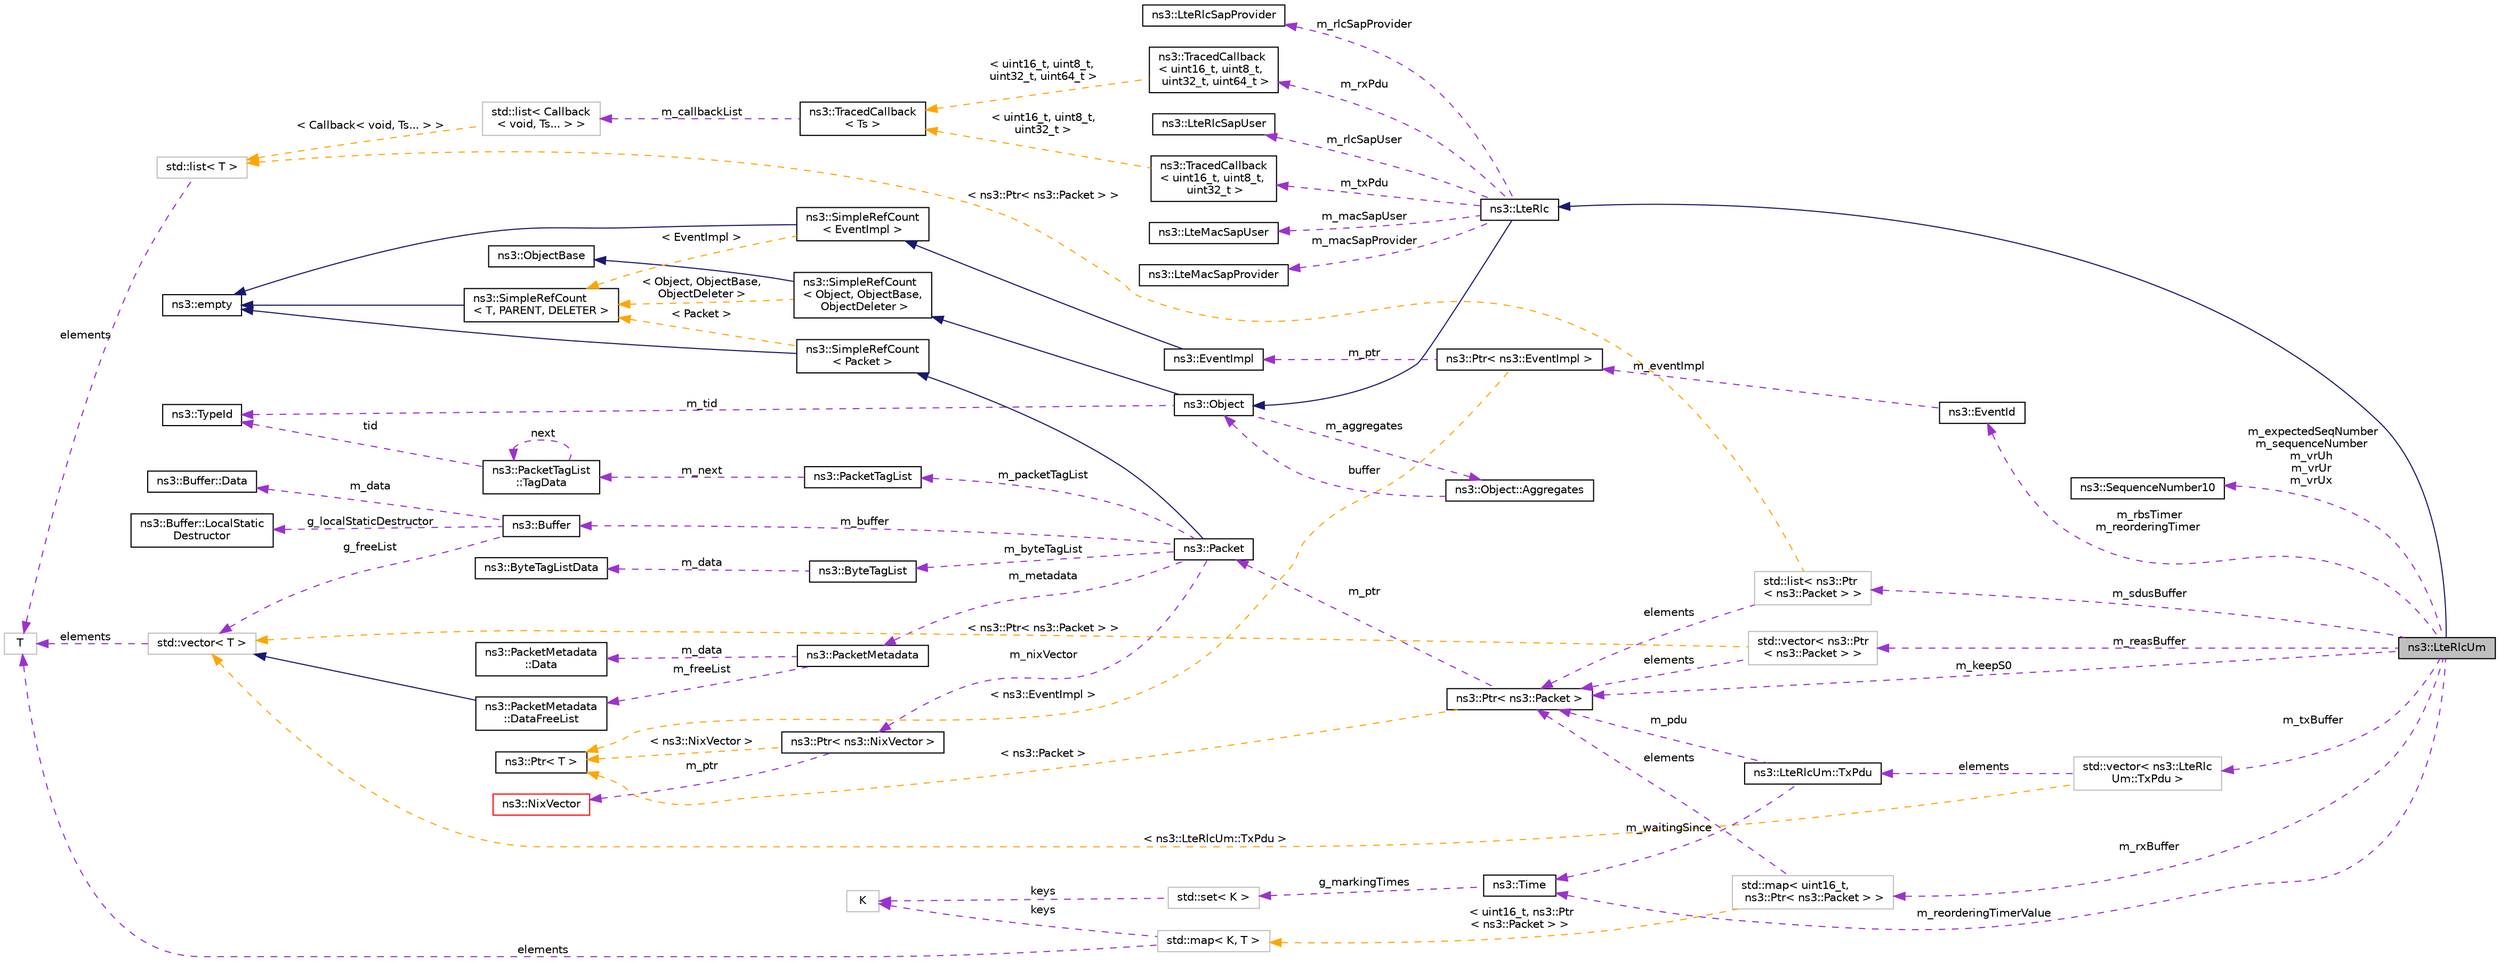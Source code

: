 digraph "ns3::LteRlcUm"
{
 // LATEX_PDF_SIZE
  edge [fontname="Helvetica",fontsize="10",labelfontname="Helvetica",labelfontsize="10"];
  node [fontname="Helvetica",fontsize="10",shape=record];
  rankdir="LR";
  Node1 [label="ns3::LteRlcUm",height=0.2,width=0.4,color="black", fillcolor="grey75", style="filled", fontcolor="black",tooltip="LTE RLC Unacknowledged Mode (UM), see 3GPP TS 36.322."];
  Node2 -> Node1 [dir="back",color="midnightblue",fontsize="10",style="solid",fontname="Helvetica"];
  Node2 [label="ns3::LteRlc",height=0.2,width=0.4,color="black", fillcolor="white", style="filled",URL="$classns3_1_1_lte_rlc.html",tooltip="This abstract base class defines the API to interact with the Radio Link Control (LTE_RLC) in LTE,..."];
  Node3 -> Node2 [dir="back",color="midnightblue",fontsize="10",style="solid",fontname="Helvetica"];
  Node3 [label="ns3::Object",height=0.2,width=0.4,color="black", fillcolor="white", style="filled",URL="$classns3_1_1_object.html",tooltip="A base class which provides memory management and object aggregation."];
  Node4 -> Node3 [dir="back",color="midnightblue",fontsize="10",style="solid",fontname="Helvetica"];
  Node4 [label="ns3::SimpleRefCount\l\< Object, ObjectBase,\l ObjectDeleter \>",height=0.2,width=0.4,color="black", fillcolor="white", style="filled",URL="$classns3_1_1_simple_ref_count.html",tooltip=" "];
  Node5 -> Node4 [dir="back",color="midnightblue",fontsize="10",style="solid",fontname="Helvetica"];
  Node5 [label="ns3::ObjectBase",height=0.2,width=0.4,color="black", fillcolor="white", style="filled",URL="$classns3_1_1_object_base.html",tooltip="Anchor the ns-3 type and attribute system."];
  Node6 -> Node4 [dir="back",color="orange",fontsize="10",style="dashed",label=" \< Object, ObjectBase,\l ObjectDeleter \>" ,fontname="Helvetica"];
  Node6 [label="ns3::SimpleRefCount\l\< T, PARENT, DELETER \>",height=0.2,width=0.4,color="black", fillcolor="white", style="filled",URL="$classns3_1_1_simple_ref_count.html",tooltip="A template-based reference counting class."];
  Node7 -> Node6 [dir="back",color="midnightblue",fontsize="10",style="solid",fontname="Helvetica"];
  Node7 [label="ns3::empty",height=0.2,width=0.4,color="black", fillcolor="white", style="filled",URL="$classns3_1_1empty.html",tooltip="make Callback use a separate empty type"];
  Node8 -> Node3 [dir="back",color="darkorchid3",fontsize="10",style="dashed",label=" m_tid" ,fontname="Helvetica"];
  Node8 [label="ns3::TypeId",height=0.2,width=0.4,color="black", fillcolor="white", style="filled",URL="$classns3_1_1_type_id.html",tooltip="a unique identifier for an interface."];
  Node9 -> Node3 [dir="back",color="darkorchid3",fontsize="10",style="dashed",label=" m_aggregates" ,fontname="Helvetica"];
  Node9 [label="ns3::Object::Aggregates",height=0.2,width=0.4,color="black", fillcolor="white", style="filled",URL="$structns3_1_1_object_1_1_aggregates.html",tooltip="The list of Objects aggregated to this one."];
  Node3 -> Node9 [dir="back",color="darkorchid3",fontsize="10",style="dashed",label=" buffer" ,fontname="Helvetica"];
  Node10 -> Node2 [dir="back",color="darkorchid3",fontsize="10",style="dashed",label=" m_rlcSapProvider" ,fontname="Helvetica"];
  Node10 [label="ns3::LteRlcSapProvider",height=0.2,width=0.4,color="black", fillcolor="white", style="filled",URL="$classns3_1_1_lte_rlc_sap_provider.html",tooltip="Service Access Point (SAP) offered by the UM-RLC and AM-RLC entities to the PDCP entity See 3GPP 36...."];
  Node11 -> Node2 [dir="back",color="darkorchid3",fontsize="10",style="dashed",label=" m_rxPdu" ,fontname="Helvetica"];
  Node11 [label="ns3::TracedCallback\l\< uint16_t, uint8_t,\l uint32_t, uint64_t \>",height=0.2,width=0.4,color="black", fillcolor="white", style="filled",URL="$classns3_1_1_traced_callback.html",tooltip=" "];
  Node12 -> Node11 [dir="back",color="orange",fontsize="10",style="dashed",label=" \< uint16_t, uint8_t,\l uint32_t, uint64_t \>" ,fontname="Helvetica"];
  Node12 [label="ns3::TracedCallback\l\< Ts \>",height=0.2,width=0.4,color="black", fillcolor="white", style="filled",URL="$classns3_1_1_traced_callback.html",tooltip="Forward calls to a chain of Callback."];
  Node13 -> Node12 [dir="back",color="darkorchid3",fontsize="10",style="dashed",label=" m_callbackList" ,fontname="Helvetica"];
  Node13 [label="std::list\< Callback\l\< void, Ts... \> \>",height=0.2,width=0.4,color="grey75", fillcolor="white", style="filled",tooltip=" "];
  Node21 -> Node13 [dir="back",color="orange",fontsize="10",style="dashed",label=" \< Callback\< void, Ts... \> \>" ,fontname="Helvetica"];
  Node21 [label="std::list\< T \>",height=0.2,width=0.4,color="grey75", fillcolor="white", style="filled",tooltip=" "];
  Node22 -> Node21 [dir="back",color="darkorchid3",fontsize="10",style="dashed",label=" elements" ,fontname="Helvetica"];
  Node22 [label="T",height=0.2,width=0.4,color="grey75", fillcolor="white", style="filled",tooltip=" "];
  Node23 -> Node2 [dir="back",color="darkorchid3",fontsize="10",style="dashed",label=" m_rlcSapUser" ,fontname="Helvetica"];
  Node23 [label="ns3::LteRlcSapUser",height=0.2,width=0.4,color="black", fillcolor="white", style="filled",URL="$classns3_1_1_lte_rlc_sap_user.html",tooltip="Service Access Point (SAP) offered by the UM-RLC and AM-RLC entities to the PDCP entity See 3GPP 36...."];
  Node24 -> Node2 [dir="back",color="darkorchid3",fontsize="10",style="dashed",label=" m_macSapUser" ,fontname="Helvetica"];
  Node24 [label="ns3::LteMacSapUser",height=0.2,width=0.4,color="black", fillcolor="white", style="filled",URL="$classns3_1_1_lte_mac_sap_user.html",tooltip="Service Access Point (SAP) offered by the MAC to the RLC See Femto Forum MAC Scheduler Interface Spec..."];
  Node25 -> Node2 [dir="back",color="darkorchid3",fontsize="10",style="dashed",label=" m_txPdu" ,fontname="Helvetica"];
  Node25 [label="ns3::TracedCallback\l\< uint16_t, uint8_t,\l uint32_t \>",height=0.2,width=0.4,color="black", fillcolor="white", style="filled",URL="$classns3_1_1_traced_callback.html",tooltip=" "];
  Node12 -> Node25 [dir="back",color="orange",fontsize="10",style="dashed",label=" \< uint16_t, uint8_t,\l uint32_t \>" ,fontname="Helvetica"];
  Node26 -> Node2 [dir="back",color="darkorchid3",fontsize="10",style="dashed",label=" m_macSapProvider" ,fontname="Helvetica"];
  Node26 [label="ns3::LteMacSapProvider",height=0.2,width=0.4,color="black", fillcolor="white", style="filled",URL="$classns3_1_1_lte_mac_sap_provider.html",tooltip="Service Access Point (SAP) offered by the MAC to the RLC See Femto Forum MAC Scheduler Interface Spec..."];
  Node27 -> Node1 [dir="back",color="darkorchid3",fontsize="10",style="dashed",label=" m_expectedSeqNumber\nm_sequenceNumber\nm_vrUh\nm_vrUr\nm_vrUx" ,fontname="Helvetica"];
  Node27 [label="ns3::SequenceNumber10",height=0.2,width=0.4,color="black", fillcolor="white", style="filled",URL="$classns3_1_1_sequence_number10.html",tooltip="SequenceNumber10 class."];
  Node28 -> Node1 [dir="back",color="darkorchid3",fontsize="10",style="dashed",label=" m_sdusBuffer" ,fontname="Helvetica"];
  Node28 [label="std::list\< ns3::Ptr\l\< ns3::Packet \> \>",height=0.2,width=0.4,color="grey75", fillcolor="white", style="filled",tooltip=" "];
  Node29 -> Node28 [dir="back",color="darkorchid3",fontsize="10",style="dashed",label=" elements" ,fontname="Helvetica"];
  Node29 [label="ns3::Ptr\< ns3::Packet \>",height=0.2,width=0.4,color="black", fillcolor="white", style="filled",URL="$classns3_1_1_ptr.html",tooltip=" "];
  Node30 -> Node29 [dir="back",color="darkorchid3",fontsize="10",style="dashed",label=" m_ptr" ,fontname="Helvetica"];
  Node30 [label="ns3::Packet",height=0.2,width=0.4,color="black", fillcolor="white", style="filled",URL="$classns3_1_1_packet.html",tooltip="network packets"];
  Node31 -> Node30 [dir="back",color="midnightblue",fontsize="10",style="solid",fontname="Helvetica"];
  Node31 [label="ns3::SimpleRefCount\l\< Packet \>",height=0.2,width=0.4,color="black", fillcolor="white", style="filled",URL="$classns3_1_1_simple_ref_count.html",tooltip=" "];
  Node7 -> Node31 [dir="back",color="midnightblue",fontsize="10",style="solid",fontname="Helvetica"];
  Node6 -> Node31 [dir="back",color="orange",fontsize="10",style="dashed",label=" \< Packet \>" ,fontname="Helvetica"];
  Node32 -> Node30 [dir="back",color="darkorchid3",fontsize="10",style="dashed",label=" m_nixVector" ,fontname="Helvetica"];
  Node32 [label="ns3::Ptr\< ns3::NixVector \>",height=0.2,width=0.4,color="black", fillcolor="white", style="filled",URL="$classns3_1_1_ptr.html",tooltip=" "];
  Node33 -> Node32 [dir="back",color="darkorchid3",fontsize="10",style="dashed",label=" m_ptr" ,fontname="Helvetica"];
  Node33 [label="ns3::NixVector",height=0.2,width=0.4,color="red", fillcolor="white", style="filled",URL="$classns3_1_1_nix_vector.html",tooltip="Neighbor-index data structure for nix-vector routing."];
  Node19 -> Node32 [dir="back",color="orange",fontsize="10",style="dashed",label=" \< ns3::NixVector \>" ,fontname="Helvetica"];
  Node19 [label="ns3::Ptr\< T \>",height=0.2,width=0.4,color="black", fillcolor="white", style="filled",URL="$classns3_1_1_ptr.html",tooltip="Smart pointer class similar to boost::intrusive_ptr."];
  Node37 -> Node30 [dir="back",color="darkorchid3",fontsize="10",style="dashed",label=" m_metadata" ,fontname="Helvetica"];
  Node37 [label="ns3::PacketMetadata",height=0.2,width=0.4,color="black", fillcolor="white", style="filled",URL="$classns3_1_1_packet_metadata.html",tooltip="Handle packet metadata about packet headers and trailers."];
  Node38 -> Node37 [dir="back",color="darkorchid3",fontsize="10",style="dashed",label=" m_data" ,fontname="Helvetica"];
  Node38 [label="ns3::PacketMetadata\l::Data",height=0.2,width=0.4,color="black", fillcolor="white", style="filled",URL="$structns3_1_1_packet_metadata_1_1_data.html",tooltip="Data structure."];
  Node39 -> Node37 [dir="back",color="darkorchid3",fontsize="10",style="dashed",label=" m_freeList" ,fontname="Helvetica"];
  Node39 [label="ns3::PacketMetadata\l::DataFreeList",height=0.2,width=0.4,color="black", fillcolor="white", style="filled",URL="$classns3_1_1_packet_metadata_1_1_data_free_list.html",tooltip="Class to hold all the metadata."];
  Node36 -> Node39 [dir="back",color="midnightblue",fontsize="10",style="solid",fontname="Helvetica"];
  Node36 [label="std::vector\< T \>",height=0.2,width=0.4,color="grey75", fillcolor="white", style="filled",tooltip=" "];
  Node22 -> Node36 [dir="back",color="darkorchid3",fontsize="10",style="dashed",label=" elements" ,fontname="Helvetica"];
  Node40 -> Node30 [dir="back",color="darkorchid3",fontsize="10",style="dashed",label=" m_byteTagList" ,fontname="Helvetica"];
  Node40 [label="ns3::ByteTagList",height=0.2,width=0.4,color="black", fillcolor="white", style="filled",URL="$classns3_1_1_byte_tag_list.html",tooltip="keep track of the byte tags stored in a packet."];
  Node41 -> Node40 [dir="back",color="darkorchid3",fontsize="10",style="dashed",label=" m_data" ,fontname="Helvetica"];
  Node41 [label="ns3::ByteTagListData",height=0.2,width=0.4,color="black", fillcolor="white", style="filled",URL="$structns3_1_1_byte_tag_list_data.html",tooltip="Internal representation of the byte tags stored in a packet."];
  Node42 -> Node30 [dir="back",color="darkorchid3",fontsize="10",style="dashed",label=" m_packetTagList" ,fontname="Helvetica"];
  Node42 [label="ns3::PacketTagList",height=0.2,width=0.4,color="black", fillcolor="white", style="filled",URL="$classns3_1_1_packet_tag_list.html",tooltip="List of the packet tags stored in a packet."];
  Node43 -> Node42 [dir="back",color="darkorchid3",fontsize="10",style="dashed",label=" m_next" ,fontname="Helvetica"];
  Node43 [label="ns3::PacketTagList\l::TagData",height=0.2,width=0.4,color="black", fillcolor="white", style="filled",URL="$structns3_1_1_packet_tag_list_1_1_tag_data.html",tooltip="Tree node for sharing serialized tags."];
  Node43 -> Node43 [dir="back",color="darkorchid3",fontsize="10",style="dashed",label=" next" ,fontname="Helvetica"];
  Node8 -> Node43 [dir="back",color="darkorchid3",fontsize="10",style="dashed",label=" tid" ,fontname="Helvetica"];
  Node44 -> Node30 [dir="back",color="darkorchid3",fontsize="10",style="dashed",label=" m_buffer" ,fontname="Helvetica"];
  Node44 [label="ns3::Buffer",height=0.2,width=0.4,color="black", fillcolor="white", style="filled",URL="$classns3_1_1_buffer.html",tooltip="automatically resized byte buffer"];
  Node45 -> Node44 [dir="back",color="darkorchid3",fontsize="10",style="dashed",label=" m_data" ,fontname="Helvetica"];
  Node45 [label="ns3::Buffer::Data",height=0.2,width=0.4,color="black", fillcolor="white", style="filled",URL="$structns3_1_1_buffer_1_1_data.html",tooltip="This data structure is variable-sized through its last member whose size is determined at allocation ..."];
  Node46 -> Node44 [dir="back",color="darkorchid3",fontsize="10",style="dashed",label=" g_localStaticDestructor" ,fontname="Helvetica"];
  Node46 [label="ns3::Buffer::LocalStatic\lDestructor",height=0.2,width=0.4,color="black", fillcolor="white", style="filled",URL="$structns3_1_1_buffer_1_1_local_static_destructor.html",tooltip="Local static destructor structure."];
  Node36 -> Node44 [dir="back",color="darkorchid3",fontsize="10",style="dashed",label=" g_freeList" ,fontname="Helvetica"];
  Node19 -> Node29 [dir="back",color="orange",fontsize="10",style="dashed",label=" \< ns3::Packet \>" ,fontname="Helvetica"];
  Node21 -> Node28 [dir="back",color="orange",fontsize="10",style="dashed",label=" \< ns3::Ptr\< ns3::Packet \> \>" ,fontname="Helvetica"];
  Node47 -> Node1 [dir="back",color="darkorchid3",fontsize="10",style="dashed",label=" m_rbsTimer\nm_reorderingTimer" ,fontname="Helvetica"];
  Node47 [label="ns3::EventId",height=0.2,width=0.4,color="black", fillcolor="white", style="filled",URL="$classns3_1_1_event_id.html",tooltip="An identifier for simulation events."];
  Node48 -> Node47 [dir="back",color="darkorchid3",fontsize="10",style="dashed",label=" m_eventImpl" ,fontname="Helvetica"];
  Node48 [label="ns3::Ptr\< ns3::EventImpl \>",height=0.2,width=0.4,color="black", fillcolor="white", style="filled",URL="$classns3_1_1_ptr.html",tooltip=" "];
  Node49 -> Node48 [dir="back",color="darkorchid3",fontsize="10",style="dashed",label=" m_ptr" ,fontname="Helvetica"];
  Node49 [label="ns3::EventImpl",height=0.2,width=0.4,color="black", fillcolor="white", style="filled",URL="$classns3_1_1_event_impl.html",tooltip="A simulation event."];
  Node50 -> Node49 [dir="back",color="midnightblue",fontsize="10",style="solid",fontname="Helvetica"];
  Node50 [label="ns3::SimpleRefCount\l\< EventImpl \>",height=0.2,width=0.4,color="black", fillcolor="white", style="filled",URL="$classns3_1_1_simple_ref_count.html",tooltip=" "];
  Node7 -> Node50 [dir="back",color="midnightblue",fontsize="10",style="solid",fontname="Helvetica"];
  Node6 -> Node50 [dir="back",color="orange",fontsize="10",style="dashed",label=" \< EventImpl \>" ,fontname="Helvetica"];
  Node19 -> Node48 [dir="back",color="orange",fontsize="10",style="dashed",label=" \< ns3::EventImpl \>" ,fontname="Helvetica"];
  Node51 -> Node1 [dir="back",color="darkorchid3",fontsize="10",style="dashed",label=" m_reorderingTimerValue" ,fontname="Helvetica"];
  Node51 [label="ns3::Time",height=0.2,width=0.4,color="black", fillcolor="white", style="filled",URL="$classns3_1_1_time.html",tooltip="Simulation virtual time values and global simulation resolution."];
  Node52 -> Node51 [dir="back",color="darkorchid3",fontsize="10",style="dashed",label=" g_markingTimes" ,fontname="Helvetica"];
  Node52 [label="std::set\< K \>",height=0.2,width=0.4,color="grey75", fillcolor="white", style="filled",tooltip=" "];
  Node53 -> Node52 [dir="back",color="darkorchid3",fontsize="10",style="dashed",label=" keys" ,fontname="Helvetica"];
  Node53 [label="K",height=0.2,width=0.4,color="grey75", fillcolor="white", style="filled",tooltip=" "];
  Node54 -> Node1 [dir="back",color="darkorchid3",fontsize="10",style="dashed",label=" m_rxBuffer" ,fontname="Helvetica"];
  Node54 [label="std::map\< uint16_t,\l ns3::Ptr\< ns3::Packet \> \>",height=0.2,width=0.4,color="grey75", fillcolor="white", style="filled",tooltip=" "];
  Node29 -> Node54 [dir="back",color="darkorchid3",fontsize="10",style="dashed",label=" elements" ,fontname="Helvetica"];
  Node55 -> Node54 [dir="back",color="orange",fontsize="10",style="dashed",label=" \< uint16_t, ns3::Ptr\l\< ns3::Packet \> \>" ,fontname="Helvetica"];
  Node55 [label="std::map\< K, T \>",height=0.2,width=0.4,color="grey75", fillcolor="white", style="filled",tooltip=" "];
  Node53 -> Node55 [dir="back",color="darkorchid3",fontsize="10",style="dashed",label=" keys" ,fontname="Helvetica"];
  Node22 -> Node55 [dir="back",color="darkorchid3",fontsize="10",style="dashed",label=" elements" ,fontname="Helvetica"];
  Node56 -> Node1 [dir="back",color="darkorchid3",fontsize="10",style="dashed",label=" m_txBuffer" ,fontname="Helvetica"];
  Node56 [label="std::vector\< ns3::LteRlc\lUm::TxPdu \>",height=0.2,width=0.4,color="grey75", fillcolor="white", style="filled",tooltip=" "];
  Node57 -> Node56 [dir="back",color="darkorchid3",fontsize="10",style="dashed",label=" elements" ,fontname="Helvetica"];
  Node57 [label="ns3::LteRlcUm::TxPdu",height=0.2,width=0.4,color="black", fillcolor="white", style="filled",URL="$structns3_1_1_lte_rlc_um_1_1_tx_pdu.html",tooltip="Store an incoming (from layer above us) PDU, waiting to transmit it."];
  Node51 -> Node57 [dir="back",color="darkorchid3",fontsize="10",style="dashed",label=" m_waitingSince" ,fontname="Helvetica"];
  Node29 -> Node57 [dir="back",color="darkorchid3",fontsize="10",style="dashed",label=" m_pdu" ,fontname="Helvetica"];
  Node36 -> Node56 [dir="back",color="orange",fontsize="10",style="dashed",label=" \< ns3::LteRlcUm::TxPdu \>" ,fontname="Helvetica"];
  Node29 -> Node1 [dir="back",color="darkorchid3",fontsize="10",style="dashed",label=" m_keepS0" ,fontname="Helvetica"];
  Node58 -> Node1 [dir="back",color="darkorchid3",fontsize="10",style="dashed",label=" m_reasBuffer" ,fontname="Helvetica"];
  Node58 [label="std::vector\< ns3::Ptr\l\< ns3::Packet \> \>",height=0.2,width=0.4,color="grey75", fillcolor="white", style="filled",tooltip=" "];
  Node29 -> Node58 [dir="back",color="darkorchid3",fontsize="10",style="dashed",label=" elements" ,fontname="Helvetica"];
  Node36 -> Node58 [dir="back",color="orange",fontsize="10",style="dashed",label=" \< ns3::Ptr\< ns3::Packet \> \>" ,fontname="Helvetica"];
}
